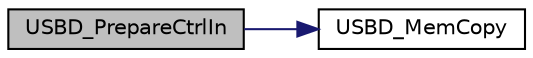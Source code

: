 digraph "USBD_PrepareCtrlIn"
{
 // LATEX_PDF_SIZE
  edge [fontname="Helvetica",fontsize="10",labelfontname="Helvetica",labelfontsize="10"];
  node [fontname="Helvetica",fontsize="10",shape=record];
  rankdir="LR";
  Node1 [label="USBD_PrepareCtrlIn",height=0.2,width=0.4,color="black", fillcolor="grey75", style="filled", fontcolor="black",tooltip="Prepare Control IN transaction."];
  Node1 -> Node2 [color="midnightblue",fontsize="10",style="solid",fontname="Helvetica"];
  Node2 [label="USBD_MemCopy",height=0.2,width=0.4,color="black", fillcolor="white", style="filled",URL="$df/dbd/group___n_a_n_o100___u_s_b_d___e_x_p_o_r_t_e_d___f_u_n_c_t_i_o_n_s.html#gabcedfcc8d4cf29cd70dfb5179229f2b6",tooltip="To support byte access between USB SRAM and system SRAM."];
}
